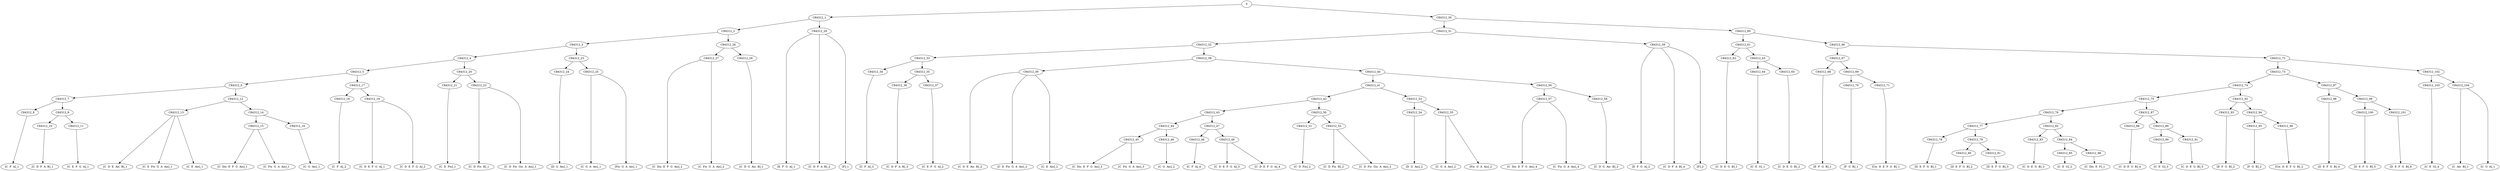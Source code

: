 digraph sample{
"S" -> "C84312_1";
"C84312_1" -> "C84312_2";
"C84312_2" -> "C84312_3";
"C84312_3" -> "C84312_4";
"C84312_4" -> "C84312_5";
"C84312_5" -> "C84312_6";
"C84312_6" -> "C84312_7";
"C84312_7" -> "C84312_8";
"C84312_8" -> "[C  F  A]_1";
"C84312_7" -> "C84312_9";
"C84312_9" -> "C84312_10";
"C84312_10" -> "[C  D  F  A  B]_1";
"C84312_9" -> "C84312_11";
"C84312_11" -> "[C  E  F  G  A]_1";
"C84312_6" -> "C84312_12";
"C84312_12" -> "C84312_13";
"C84312_13" -> "[C  D  E  Ais  B]_1";
"C84312_13" -> "[C  E  Fis  G  A  Ais]_1";
"C84312_13" -> "[C  E  Ais]_1";
"C84312_12" -> "C84312_14";
"C84312_14" -> "C84312_15";
"C84312_15" -> "[C  Dis  E  F  G  Ais]_1";
"C84312_15" -> "[C  Fis  G  A  Ais]_1";
"C84312_14" -> "C84312_16";
"C84312_16" -> "[C  G  Ais]_1";
"C84312_5" -> "C84312_17";
"C84312_17" -> "C84312_18";
"C84312_18" -> "[C  F  A]_2";
"C84312_17" -> "C84312_19";
"C84312_19" -> "[C  D  E  F  G  A]_1";
"C84312_19" -> "[C  D  E  F  G  A]_2";
"C84312_4" -> "C84312_20";
"C84312_20" -> "C84312_21";
"C84312_21" -> "[C  D  Fis]_1";
"C84312_20" -> "C84312_22";
"C84312_22" -> "[C  D  Fis  B]_1";
"C84312_22" -> "[C  D  Fis  Gis  A  Ais]_1";
"C84312_3" -> "C84312_23";
"C84312_23" -> "C84312_24";
"C84312_24" -> "[D  G  Ais]_1";
"C84312_23" -> "C84312_25";
"C84312_25" -> "[C  G  A  Ais]_1";
"C84312_25" -> "[Fis  G  A  Ais]_1";
"C84312_2" -> "C84312_26";
"C84312_26" -> "C84312_27";
"C84312_27" -> "[C  Dis  E  F  G  Ais]_2";
"C84312_27" -> "[C  Fis  G  A  Ais]_2";
"C84312_26" -> "C84312_28";
"C84312_28" -> "[C  D  G  Ais  B]_1";
"C84312_1" -> "C84312_29";
"C84312_29" -> "[E  F  G  A]_1";
"C84312_29" -> "[C  D  F  A  B]_2";
"C84312_29" -> "[F]_1";
"S" -> "C84312_30";
"C84312_30" -> "C84312_31";
"C84312_31" -> "C84312_32";
"C84312_32" -> "C84312_33";
"C84312_33" -> "C84312_34";
"C84312_34" -> "[C  F  A]_3";
"C84312_33" -> "C84312_35";
"C84312_35" -> "C84312_36";
"C84312_36" -> "[C  D  F  A  B]_3";
"C84312_35" -> "C84312_37";
"C84312_37" -> "[C  E  F  G  A]_2";
"C84312_32" -> "C84312_38";
"C84312_38" -> "C84312_39";
"C84312_39" -> "[C  D  E  Ais  B]_2";
"C84312_39" -> "[C  E  Fis  G  A  Ais]_2";
"C84312_39" -> "[C  E  Ais]_2";
"C84312_38" -> "C84312_40";
"C84312_40" -> "C84312_41";
"C84312_41" -> "C84312_42";
"C84312_42" -> "C84312_43";
"C84312_43" -> "C84312_44";
"C84312_44" -> "C84312_45";
"C84312_45" -> "[C  Dis  E  F  G  Ais]_3";
"C84312_45" -> "[C  Fis  G  A  Ais]_3";
"C84312_44" -> "C84312_46";
"C84312_46" -> "[C  G  Ais]_2";
"C84312_43" -> "C84312_47";
"C84312_47" -> "C84312_48";
"C84312_48" -> "[C  F  A]_4";
"C84312_47" -> "C84312_49";
"C84312_49" -> "[C  D  E  F  G  A]_3";
"C84312_49" -> "[C  D  E  F  G  A]_4";
"C84312_42" -> "C84312_50";
"C84312_50" -> "C84312_51";
"C84312_51" -> "[C  D  Fis]_2";
"C84312_50" -> "C84312_52";
"C84312_52" -> "[C  D  Fis  B]_2";
"C84312_52" -> "[C  D  Fis  Gis  A  Ais]_2";
"C84312_41" -> "C84312_53";
"C84312_53" -> "C84312_54";
"C84312_54" -> "[D  G  Ais]_2";
"C84312_53" -> "C84312_55";
"C84312_55" -> "[C  G  A  Ais]_2";
"C84312_55" -> "[Fis  G  A  Ais]_2";
"C84312_40" -> "C84312_56";
"C84312_56" -> "C84312_57";
"C84312_57" -> "[C  Dis  E  F  G  Ais]_4";
"C84312_57" -> "[C  Fis  G  A  Ais]_4";
"C84312_56" -> "C84312_58";
"C84312_58" -> "[C  D  G  Ais  B]_2";
"C84312_31" -> "C84312_59";
"C84312_59" -> "[E  F  G  A]_2";
"C84312_59" -> "[C  D  F  A  B]_4";
"C84312_59" -> "[F]_2";
"C84312_30" -> "C84312_60";
"C84312_60" -> "C84312_61";
"C84312_61" -> "C84312_62";
"C84312_62" -> "[C  D  E  G  B]_1";
"C84312_61" -> "C84312_63";
"C84312_63" -> "C84312_64";
"C84312_64" -> "[C  E  G]_1";
"C84312_63" -> "C84312_65";
"C84312_65" -> "[C  D  E  G  B]_2";
"C84312_60" -> "C84312_66";
"C84312_66" -> "C84312_67";
"C84312_67" -> "C84312_68";
"C84312_68" -> "[E  F  G  B]_1";
"C84312_67" -> "C84312_69";
"C84312_69" -> "C84312_70";
"C84312_70" -> "[F  G  B]_1";
"C84312_69" -> "C84312_71";
"C84312_71" -> "[Cis  D  E  F  G  B]_1";
"C84312_66" -> "C84312_72";
"C84312_72" -> "C84312_73";
"C84312_73" -> "C84312_74";
"C84312_74" -> "C84312_75";
"C84312_75" -> "C84312_76";
"C84312_76" -> "C84312_77";
"C84312_77" -> "C84312_78";
"C84312_78" -> "[D  E  F  G  B]_1";
"C84312_77" -> "C84312_79";
"C84312_79" -> "C84312_80";
"C84312_80" -> "[D  E  F  G  B]_2";
"C84312_79" -> "C84312_81";
"C84312_81" -> "[D  E  F  G  B]_3";
"C84312_76" -> "C84312_82";
"C84312_82" -> "C84312_83";
"C84312_83" -> "[C  D  E  G  B]_3";
"C84312_82" -> "C84312_84";
"C84312_84" -> "C84312_85";
"C84312_85" -> "[C  E  G]_2";
"C84312_84" -> "C84312_86";
"C84312_86" -> "[C  Dis  E  F]_1";
"C84312_75" -> "C84312_87";
"C84312_87" -> "C84312_88";
"C84312_88" -> "[C  D  E  G  B]_4";
"C84312_87" -> "C84312_89";
"C84312_89" -> "C84312_90";
"C84312_90" -> "[C  E  G]_3";
"C84312_89" -> "C84312_91";
"C84312_91" -> "[C  D  E  G  B]_5";
"C84312_74" -> "C84312_92";
"C84312_92" -> "C84312_93";
"C84312_93" -> "[E  F  G  B]_2";
"C84312_92" -> "C84312_94";
"C84312_94" -> "C84312_95";
"C84312_95" -> "[F  G  B]_2";
"C84312_94" -> "C84312_96";
"C84312_96" -> "[Cis  D  E  F  G  B]_2";
"C84312_73" -> "C84312_97";
"C84312_97" -> "C84312_98";
"C84312_98" -> "[D  E  F  G  B]_4";
"C84312_97" -> "C84312_99";
"C84312_99" -> "C84312_100";
"C84312_100" -> "[D  E  F  G  B]_5";
"C84312_99" -> "C84312_101";
"C84312_101" -> "[D  E  F  G  B]_6";
"C84312_72" -> "C84312_102";
"C84312_102" -> "C84312_103";
"C84312_103" -> "[C  E  G]_4";
"C84312_102" -> "C84312_104";
"C84312_104" -> "[C  Ais  B]_1";
"C84312_104" -> "[C  G  A]_1";

{rank = min; "S";}
{rank = same; "C84312_1"; "C84312_30";}
{rank = same; "C84312_2"; "C84312_29"; "C84312_31"; "C84312_60";}
{rank = same; "C84312_3"; "C84312_26"; "C84312_32"; "C84312_59"; "C84312_61"; "C84312_66";}
{rank = same; "C84312_4"; "C84312_23"; "C84312_27"; "C84312_28"; "C84312_33"; "C84312_38"; "C84312_62"; "C84312_63"; "C84312_67"; "C84312_72";}
{rank = same; "C84312_5"; "C84312_20"; "C84312_24"; "C84312_25"; "C84312_34"; "C84312_35"; "C84312_39"; "C84312_40"; "C84312_64"; "C84312_65"; "C84312_68"; "C84312_69"; "C84312_73"; "C84312_102";}
{rank = same; "C84312_6"; "C84312_17"; "C84312_21"; "C84312_22"; "C84312_36"; "C84312_37"; "C84312_41"; "C84312_56"; "C84312_70"; "C84312_71"; "C84312_74"; "C84312_97"; "C84312_103"; "C84312_104";}
{rank = same; "C84312_7"; "C84312_12"; "C84312_18"; "C84312_19"; "C84312_42"; "C84312_53"; "C84312_57"; "C84312_58"; "C84312_75"; "C84312_92"; "C84312_98"; "C84312_99";}
{rank = same; "C84312_8"; "C84312_9"; "C84312_13"; "C84312_14"; "C84312_43"; "C84312_50"; "C84312_54"; "C84312_55"; "C84312_76"; "C84312_87"; "C84312_93"; "C84312_94"; "C84312_100"; "C84312_101";}
{rank = same; "C84312_10"; "C84312_11"; "C84312_15"; "C84312_16"; "C84312_44"; "C84312_47"; "C84312_51"; "C84312_52"; "C84312_77"; "C84312_82"; "C84312_88"; "C84312_89"; "C84312_95"; "C84312_96";}
{rank = same; "C84312_45"; "C84312_46"; "C84312_48"; "C84312_49"; "C84312_78"; "C84312_79"; "C84312_83"; "C84312_84"; "C84312_90"; "C84312_91";}
{rank = same; "C84312_80"; "C84312_81"; "C84312_85"; "C84312_86";}
{rank = same; "[C  Ais  B]_1"; "[C  D  E  Ais  B]_1"; "[C  D  E  Ais  B]_2"; "[C  D  E  F  G  A]_1"; "[C  D  E  F  G  A]_2"; "[C  D  E  F  G  A]_3"; "[C  D  E  F  G  A]_4"; "[C  D  E  G  B]_1"; "[C  D  E  G  B]_2"; "[C  D  E  G  B]_3"; "[C  D  E  G  B]_4"; "[C  D  E  G  B]_5"; "[C  D  F  A  B]_1"; "[C  D  F  A  B]_2"; "[C  D  F  A  B]_3"; "[C  D  F  A  B]_4"; "[C  D  Fis  B]_1"; "[C  D  Fis  B]_2"; "[C  D  Fis  Gis  A  Ais]_1"; "[C  D  Fis  Gis  A  Ais]_2"; "[C  D  Fis]_1"; "[C  D  Fis]_2"; "[C  D  G  Ais  B]_1"; "[C  D  G  Ais  B]_2"; "[C  Dis  E  F  G  Ais]_1"; "[C  Dis  E  F  G  Ais]_2"; "[C  Dis  E  F  G  Ais]_3"; "[C  Dis  E  F  G  Ais]_4"; "[C  Dis  E  F]_1"; "[C  E  Ais]_1"; "[C  E  Ais]_2"; "[C  E  F  G  A]_1"; "[C  E  F  G  A]_2"; "[C  E  Fis  G  A  Ais]_1"; "[C  E  Fis  G  A  Ais]_2"; "[C  E  G]_1"; "[C  E  G]_2"; "[C  E  G]_3"; "[C  E  G]_4"; "[C  F  A]_1"; "[C  F  A]_2"; "[C  F  A]_3"; "[C  F  A]_4"; "[C  Fis  G  A  Ais]_1"; "[C  Fis  G  A  Ais]_2"; "[C  Fis  G  A  Ais]_3"; "[C  Fis  G  A  Ais]_4"; "[C  G  A  Ais]_1"; "[C  G  A  Ais]_2"; "[C  G  A]_1"; "[C  G  Ais]_1"; "[C  G  Ais]_2"; "[Cis  D  E  F  G  B]_1"; "[Cis  D  E  F  G  B]_2"; "[D  E  F  G  B]_1"; "[D  E  F  G  B]_2"; "[D  E  F  G  B]_3"; "[D  E  F  G  B]_4"; "[D  E  F  G  B]_5"; "[D  E  F  G  B]_6"; "[D  G  Ais]_1"; "[D  G  Ais]_2"; "[E  F  G  A]_1"; "[E  F  G  A]_2"; "[E  F  G  B]_1"; "[E  F  G  B]_2"; "[F  G  B]_1"; "[F  G  B]_2"; "[F]_1"; "[F]_2"; "[Fis  G  A  Ais]_1"; "[Fis  G  A  Ais]_2";}
}